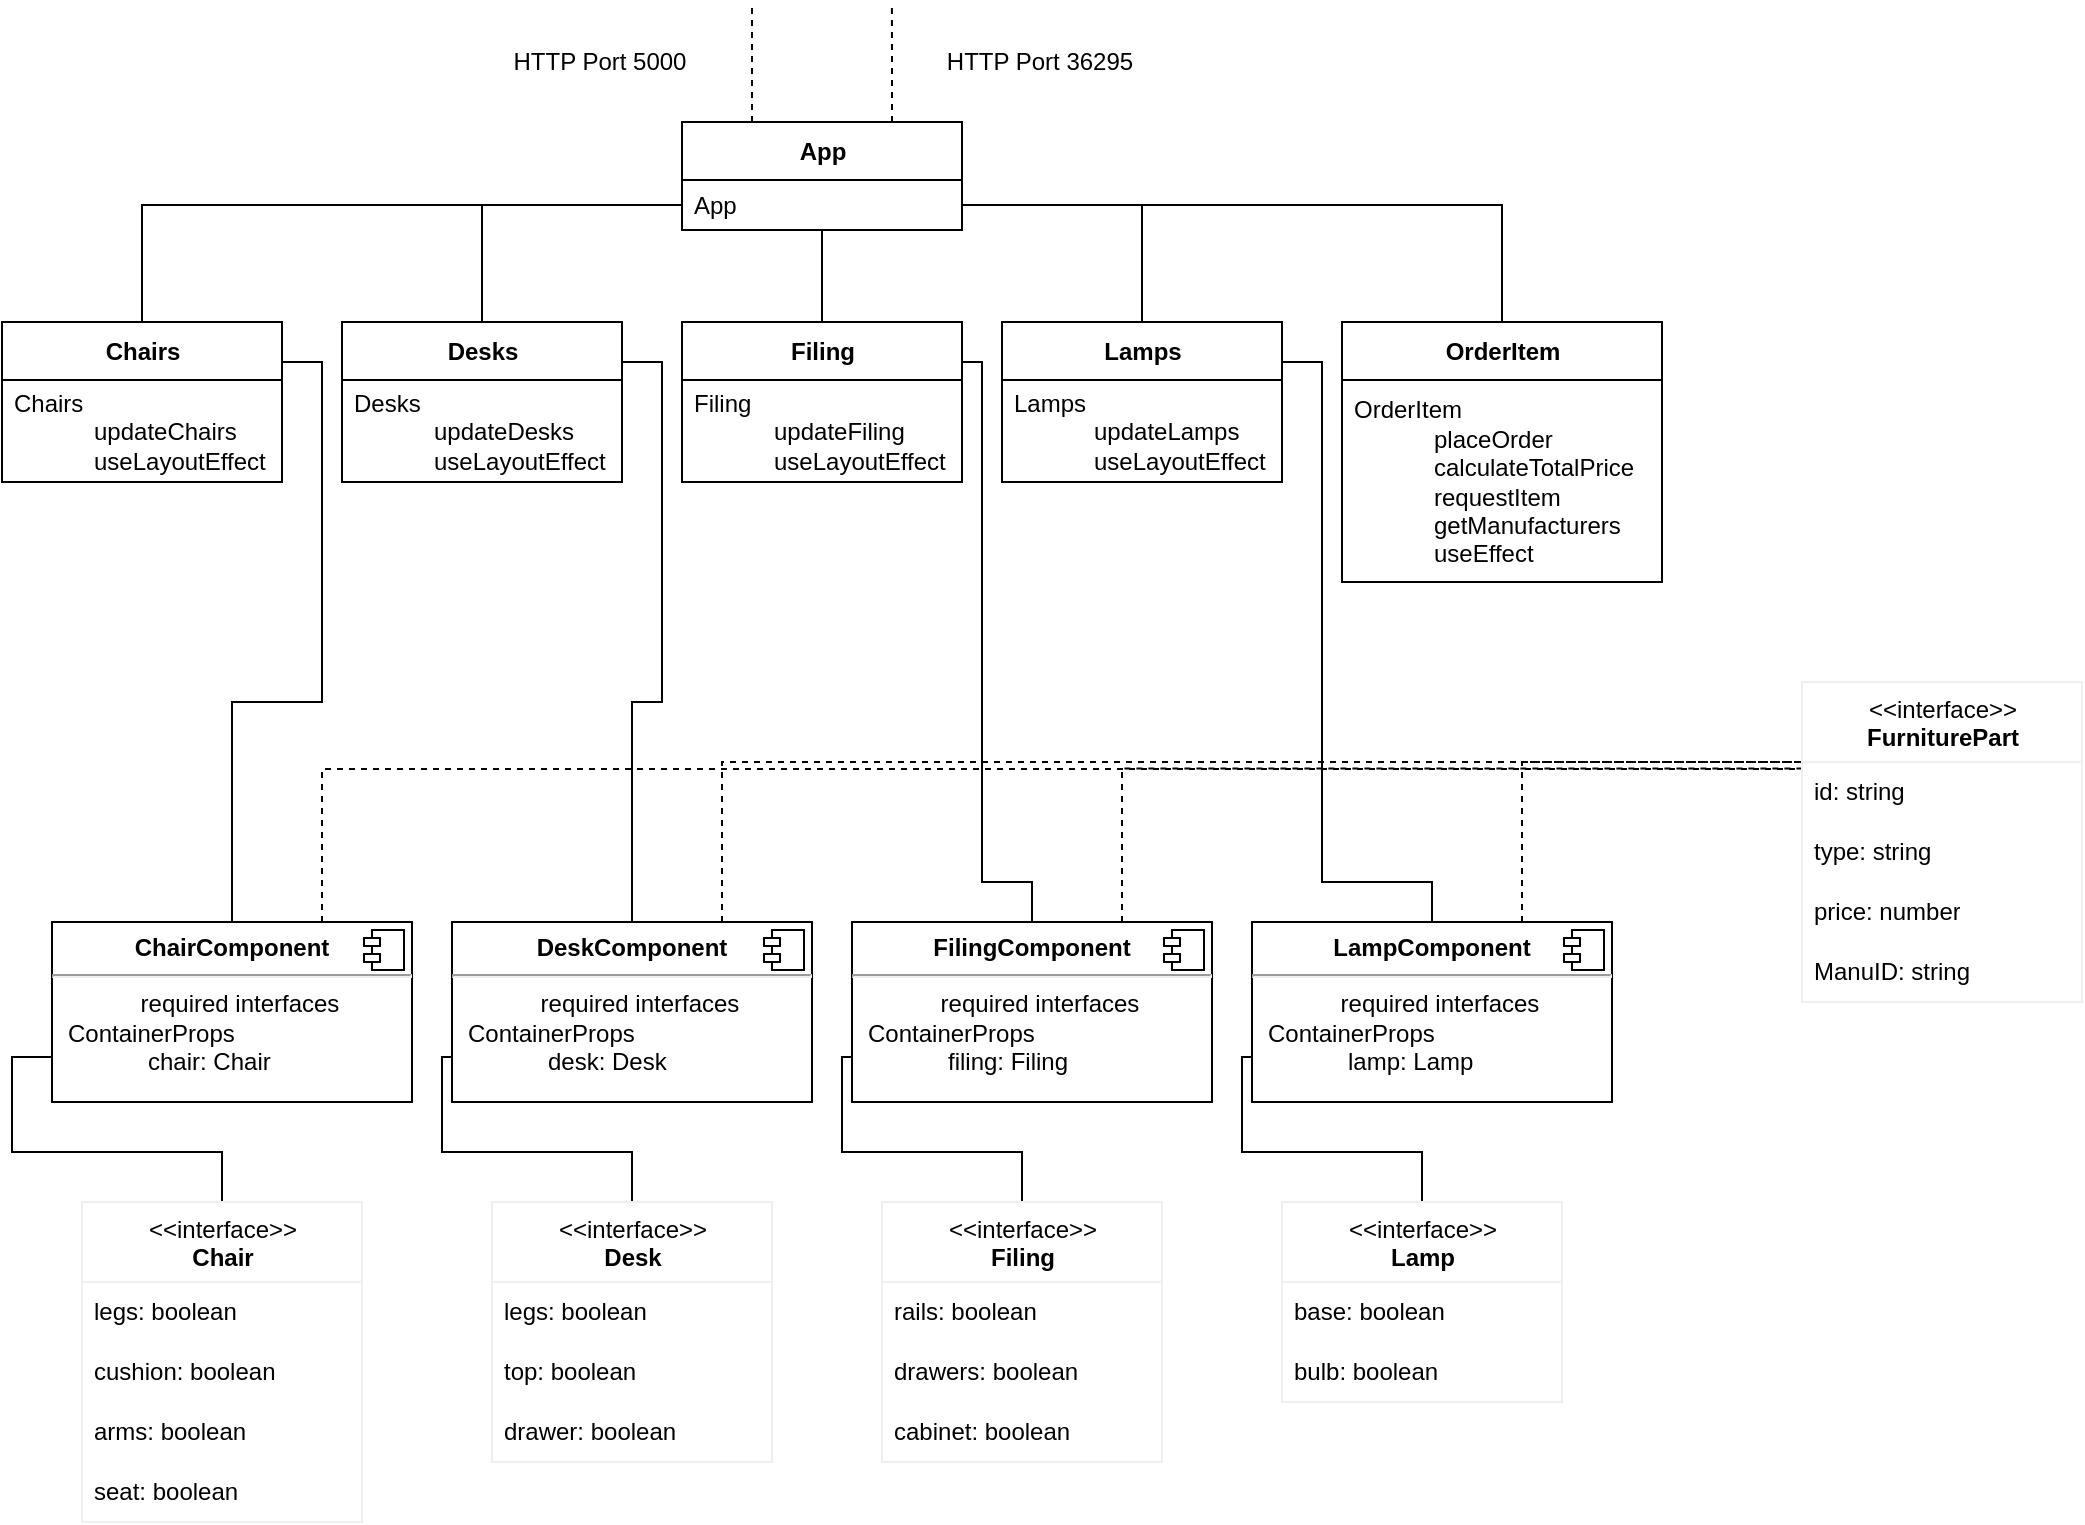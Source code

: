 <mxfile>
    <diagram id="pZJE2zc3Gk5svU_mCFSb" name="Page-1">
        <mxGraphModel dx="585" dy="270" grid="1" gridSize="10" guides="1" tooltips="1" connect="1" arrows="1" fold="1" page="1" pageScale="1" pageWidth="850" pageHeight="1100" math="0" shadow="0">
            <root>
                <mxCell id="0"/>
                <mxCell id="1" parent="0"/>
                <mxCell id="78" style="edgeStyle=orthogonalEdgeStyle;rounded=0;orthogonalLoop=1;jettySize=auto;html=1;exitX=0.5;exitY=1;exitDx=0;exitDy=0;entryX=0.5;entryY=0;entryDx=0;entryDy=0;endArrow=none;endFill=0;" parent="1" source="2" target="47" edge="1">
                    <mxGeometry relative="1" as="geometry"/>
                </mxCell>
                <mxCell id="96" style="edgeStyle=orthogonalEdgeStyle;rounded=0;orthogonalLoop=1;jettySize=auto;html=1;exitX=0.75;exitY=0;exitDx=0;exitDy=0;endArrow=none;endFill=0;dashed=1;" edge="1" parent="1" source="2">
                    <mxGeometry relative="1" as="geometry">
                        <mxPoint x="455.952" y="10" as="targetPoint"/>
                    </mxGeometry>
                </mxCell>
                <mxCell id="97" style="edgeStyle=orthogonalEdgeStyle;rounded=0;orthogonalLoop=1;jettySize=auto;html=1;exitX=0.25;exitY=0;exitDx=0;exitDy=0;dashed=1;endArrow=none;endFill=0;" edge="1" parent="1" source="2">
                    <mxGeometry relative="1" as="geometry">
                        <mxPoint x="386" y="10" as="targetPoint"/>
                    </mxGeometry>
                </mxCell>
                <mxCell id="2" value="App" style="swimlane;fontStyle=1;align=center;verticalAlign=middle;childLayout=stackLayout;horizontal=1;startSize=29;horizontalStack=0;resizeParent=1;resizeParentMax=0;resizeLast=0;collapsible=0;marginBottom=0;html=1;" parent="1" vertex="1">
                    <mxGeometry x="351" y="70" width="140" height="54" as="geometry"/>
                </mxCell>
                <mxCell id="4" value="App" style="text;html=1;strokeColor=none;fillColor=none;align=left;verticalAlign=middle;spacingLeft=4;spacingRight=4;overflow=hidden;rotatable=0;points=[[0,0.5],[1,0.5]];portConstraint=eastwest;" parent="2" vertex="1">
                    <mxGeometry y="29" width="140" height="25" as="geometry"/>
                </mxCell>
                <mxCell id="83" style="edgeStyle=orthogonalEdgeStyle;rounded=0;orthogonalLoop=1;jettySize=auto;html=1;exitX=0.5;exitY=0;exitDx=0;exitDy=0;entryX=1;entryY=0.25;entryDx=0;entryDy=0;endArrow=none;endFill=0;" parent="1" source="15" target="42" edge="1">
                    <mxGeometry relative="1" as="geometry"/>
                </mxCell>
                <mxCell id="90" style="edgeStyle=orthogonalEdgeStyle;rounded=0;orthogonalLoop=1;jettySize=auto;html=1;exitX=0.75;exitY=0;exitDx=0;exitDy=0;entryX=-0.015;entryY=0.118;entryDx=0;entryDy=0;entryPerimeter=0;dashed=1;endArrow=none;endFill=0;" parent="1" source="15" target="56" edge="1">
                    <mxGeometry relative="1" as="geometry"/>
                </mxCell>
                <mxCell id="92" style="edgeStyle=orthogonalEdgeStyle;rounded=0;orthogonalLoop=1;jettySize=auto;html=1;exitX=0;exitY=0.75;exitDx=0;exitDy=0;entryX=0.5;entryY=0;entryDx=0;entryDy=0;endArrow=none;endFill=0;" parent="1" source="15" target="60" edge="1">
                    <mxGeometry relative="1" as="geometry"/>
                </mxCell>
                <mxCell id="15" value="&lt;p style=&quot;margin: 0px ; margin-top: 6px ; text-align: center&quot;&gt;&lt;b&gt;ChairComponent&lt;/b&gt;&lt;/p&gt;&lt;hr&gt;&lt;p style=&quot;text-align: center ; margin: 0px 0px 0px 8px&quot;&gt;required interfaces&lt;/p&gt;&lt;p style=&quot;margin: 0px ; margin-left: 8px&quot;&gt;ContainerProps&lt;/p&gt;&lt;p style=&quot;margin: 0px ; margin-left: 8px&quot;&gt;&lt;blockquote style=&quot;margin: 0 0 0 40px ; border: none ; padding: 0px&quot;&gt;&lt;p style=&quot;margin: 0px ; margin-left: 8px&quot;&gt;chair: Chair&lt;/p&gt;&lt;/blockquote&gt;&lt;/p&gt;&lt;p style=&quot;margin: 0px ; margin-left: 8px&quot;&gt;&lt;br&gt;&lt;/p&gt;" style="align=left;overflow=fill;html=1;dropTarget=0;" parent="1" vertex="1">
                    <mxGeometry x="36" y="470" width="180" height="90" as="geometry"/>
                </mxCell>
                <mxCell id="16" value="" style="shape=component;jettyWidth=8;jettyHeight=4;" parent="15" vertex="1">
                    <mxGeometry x="1" width="20" height="20" relative="1" as="geometry">
                        <mxPoint x="-24" y="4" as="offset"/>
                    </mxGeometry>
                </mxCell>
                <mxCell id="84" style="edgeStyle=orthogonalEdgeStyle;rounded=0;orthogonalLoop=1;jettySize=auto;html=1;exitX=0.5;exitY=0;exitDx=0;exitDy=0;entryX=1;entryY=0.25;entryDx=0;entryDy=0;endArrow=none;endFill=0;" parent="1" source="36" target="45" edge="1">
                    <mxGeometry relative="1" as="geometry"/>
                </mxCell>
                <mxCell id="89" style="edgeStyle=orthogonalEdgeStyle;rounded=0;orthogonalLoop=1;jettySize=auto;html=1;exitX=0.75;exitY=0;exitDx=0;exitDy=0;entryX=0;entryY=0.25;entryDx=0;entryDy=0;dashed=1;endArrow=none;endFill=0;" parent="1" source="36" target="55" edge="1">
                    <mxGeometry relative="1" as="geometry"/>
                </mxCell>
                <mxCell id="93" style="edgeStyle=orthogonalEdgeStyle;rounded=0;orthogonalLoop=1;jettySize=auto;html=1;exitX=0;exitY=0.75;exitDx=0;exitDy=0;entryX=0.5;entryY=0;entryDx=0;entryDy=0;endArrow=none;endFill=0;" parent="1" source="36" target="65" edge="1">
                    <mxGeometry relative="1" as="geometry">
                        <Array as="points">
                            <mxPoint x="231" y="538"/>
                            <mxPoint x="231" y="585"/>
                            <mxPoint x="326" y="585"/>
                        </Array>
                    </mxGeometry>
                </mxCell>
                <mxCell id="36" value="&lt;p style=&quot;margin: 0px ; margin-top: 6px ; text-align: center&quot;&gt;&lt;b&gt;DeskComponent&lt;/b&gt;&lt;/p&gt;&lt;hr&gt;&lt;p style=&quot;text-align: center ; margin: 0px 0px 0px 8px&quot;&gt;required interfaces&lt;/p&gt;&lt;p style=&quot;margin: 0px ; margin-left: 8px&quot;&gt;ContainerProps&lt;/p&gt;&lt;p style=&quot;margin: 0px ; margin-left: 8px&quot;&gt;&lt;/p&gt;&lt;blockquote style=&quot;margin: 0 0 0 40px ; border: none ; padding: 0px&quot;&gt;&lt;p style=&quot;margin: 0px ; margin-left: 8px&quot;&gt;desk: Desk&lt;/p&gt;&lt;/blockquote&gt;&lt;p&gt;&lt;/p&gt;&lt;p style=&quot;margin: 0px ; margin-left: 8px&quot;&gt;&lt;br&gt;&lt;/p&gt;" style="align=left;overflow=fill;html=1;dropTarget=0;" parent="1" vertex="1">
                    <mxGeometry x="236" y="470" width="180" height="90" as="geometry"/>
                </mxCell>
                <mxCell id="37" value="" style="shape=component;jettyWidth=8;jettyHeight=4;" parent="36" vertex="1">
                    <mxGeometry x="1" width="20" height="20" relative="1" as="geometry">
                        <mxPoint x="-24" y="4" as="offset"/>
                    </mxGeometry>
                </mxCell>
                <mxCell id="85" style="edgeStyle=orthogonalEdgeStyle;rounded=0;orthogonalLoop=1;jettySize=auto;html=1;exitX=0.5;exitY=0;exitDx=0;exitDy=0;entryX=1;entryY=0.25;entryDx=0;entryDy=0;endArrow=none;endFill=0;" parent="1" source="38" target="47" edge="1">
                    <mxGeometry relative="1" as="geometry">
                        <Array as="points">
                            <mxPoint x="526" y="450"/>
                            <mxPoint x="501" y="450"/>
                            <mxPoint x="501" y="190"/>
                        </Array>
                    </mxGeometry>
                </mxCell>
                <mxCell id="88" style="edgeStyle=orthogonalEdgeStyle;rounded=0;orthogonalLoop=1;jettySize=auto;html=1;exitX=0.75;exitY=0;exitDx=0;exitDy=0;entryX=0.002;entryY=0.107;entryDx=0;entryDy=0;entryPerimeter=0;dashed=1;endArrow=none;endFill=0;" parent="1" source="38" target="56" edge="1">
                    <mxGeometry relative="1" as="geometry"/>
                </mxCell>
                <mxCell id="94" style="edgeStyle=orthogonalEdgeStyle;rounded=0;orthogonalLoop=1;jettySize=auto;html=1;exitX=0;exitY=0.75;exitDx=0;exitDy=0;entryX=0.5;entryY=0;entryDx=0;entryDy=0;endArrow=none;endFill=0;" parent="1" source="38" target="70" edge="1">
                    <mxGeometry relative="1" as="geometry">
                        <Array as="points">
                            <mxPoint x="431" y="538"/>
                            <mxPoint x="431" y="585"/>
                            <mxPoint x="521" y="585"/>
                        </Array>
                    </mxGeometry>
                </mxCell>
                <mxCell id="38" value="&lt;p style=&quot;margin: 0px ; margin-top: 6px ; text-align: center&quot;&gt;&lt;b&gt;FilingComponent&lt;/b&gt;&lt;/p&gt;&lt;hr&gt;&lt;p style=&quot;text-align: center ; margin: 0px 0px 0px 8px&quot;&gt;required interfaces&lt;/p&gt;&lt;p style=&quot;margin: 0px ; margin-left: 8px&quot;&gt;ContainerProps&lt;/p&gt;&lt;p style=&quot;margin: 0px ; margin-left: 8px&quot;&gt;&lt;/p&gt;&lt;blockquote style=&quot;margin: 0 0 0 40px ; border: none ; padding: 0px&quot;&gt;&lt;p style=&quot;margin: 0px ; margin-left: 8px&quot;&gt;filing: Filing&lt;/p&gt;&lt;/blockquote&gt;&lt;p&gt;&lt;/p&gt;&lt;p style=&quot;margin: 0px ; margin-left: 8px&quot;&gt;&lt;br&gt;&lt;/p&gt;" style="align=left;overflow=fill;html=1;dropTarget=0;" parent="1" vertex="1">
                    <mxGeometry x="436" y="470" width="180" height="90" as="geometry"/>
                </mxCell>
                <mxCell id="39" value="" style="shape=component;jettyWidth=8;jettyHeight=4;" parent="38" vertex="1">
                    <mxGeometry x="1" width="20" height="20" relative="1" as="geometry">
                        <mxPoint x="-24" y="4" as="offset"/>
                    </mxGeometry>
                </mxCell>
                <mxCell id="86" style="edgeStyle=orthogonalEdgeStyle;rounded=0;orthogonalLoop=1;jettySize=auto;html=1;exitX=0.5;exitY=0;exitDx=0;exitDy=0;entryX=1;entryY=0.25;entryDx=0;entryDy=0;endArrow=none;endFill=0;" parent="1" source="40" target="49" edge="1">
                    <mxGeometry relative="1" as="geometry">
                        <Array as="points">
                            <mxPoint x="726" y="450"/>
                            <mxPoint x="671" y="450"/>
                            <mxPoint x="671" y="190"/>
                        </Array>
                    </mxGeometry>
                </mxCell>
                <mxCell id="87" style="edgeStyle=orthogonalEdgeStyle;rounded=0;orthogonalLoop=1;jettySize=auto;html=1;exitX=0.75;exitY=0;exitDx=0;exitDy=0;entryX=0;entryY=0.25;entryDx=0;entryDy=0;endArrow=none;endFill=0;dashed=1;" parent="1" source="40" target="55" edge="1">
                    <mxGeometry relative="1" as="geometry"/>
                </mxCell>
                <mxCell id="40" value="&lt;p style=&quot;margin: 0px ; margin-top: 6px ; text-align: center&quot;&gt;&lt;b&gt;LampComponent&lt;/b&gt;&lt;/p&gt;&lt;hr&gt;&lt;p style=&quot;text-align: center ; margin: 0px 0px 0px 8px&quot;&gt;required interfaces&lt;/p&gt;&lt;p style=&quot;margin: 0px ; margin-left: 8px&quot;&gt;ContainerProps&lt;/p&gt;&lt;p style=&quot;margin: 0px ; margin-left: 8px&quot;&gt;&lt;/p&gt;&lt;blockquote style=&quot;margin: 0 0 0 40px ; border: none ; padding: 0px&quot;&gt;&lt;p style=&quot;margin: 0px ; margin-left: 8px&quot;&gt;lamp: Lamp&lt;/p&gt;&lt;/blockquote&gt;&lt;p&gt;&lt;/p&gt;&lt;p style=&quot;margin: 0px ; margin-left: 8px&quot;&gt;&lt;br&gt;&lt;/p&gt;" style="align=left;overflow=fill;html=1;dropTarget=0;" parent="1" vertex="1">
                    <mxGeometry x="636" y="470" width="180" height="90" as="geometry"/>
                </mxCell>
                <mxCell id="41" value="" style="shape=component;jettyWidth=8;jettyHeight=4;" parent="40" vertex="1">
                    <mxGeometry x="1" width="20" height="20" relative="1" as="geometry">
                        <mxPoint x="-24" y="4" as="offset"/>
                    </mxGeometry>
                </mxCell>
                <mxCell id="82" style="edgeStyle=orthogonalEdgeStyle;rounded=0;orthogonalLoop=1;jettySize=auto;html=1;exitX=0.5;exitY=0;exitDx=0;exitDy=0;entryX=0;entryY=0.5;entryDx=0;entryDy=0;endArrow=none;endFill=0;" parent="1" source="42" target="4" edge="1">
                    <mxGeometry relative="1" as="geometry"/>
                </mxCell>
                <mxCell id="42" value="Chairs" style="swimlane;fontStyle=1;align=center;verticalAlign=middle;childLayout=stackLayout;horizontal=1;startSize=29;horizontalStack=0;resizeParent=1;resizeParentMax=0;resizeLast=0;collapsible=0;marginBottom=0;html=1;" parent="1" vertex="1">
                    <mxGeometry x="11" y="170" width="140" height="80" as="geometry"/>
                </mxCell>
                <mxCell id="43" value="Chairs&lt;br&gt;&lt;blockquote style=&quot;margin: 0 0 0 40px ; border: none ; padding: 0px&quot;&gt;updateChairs&lt;/blockquote&gt;&lt;blockquote style=&quot;margin: 0 0 0 40px ; border: none ; padding: 0px&quot;&gt;useLayoutEffect&lt;/blockquote&gt;" style="text;html=1;strokeColor=none;fillColor=none;align=left;verticalAlign=middle;spacingLeft=4;spacingRight=4;overflow=hidden;rotatable=0;points=[[0,0.5],[1,0.5]];portConstraint=eastwest;" parent="42" vertex="1">
                    <mxGeometry y="29" width="140" height="51" as="geometry"/>
                </mxCell>
                <mxCell id="81" style="edgeStyle=orthogonalEdgeStyle;rounded=0;orthogonalLoop=1;jettySize=auto;html=1;exitX=0.5;exitY=0;exitDx=0;exitDy=0;entryX=0;entryY=0.5;entryDx=0;entryDy=0;endArrow=none;endFill=0;" parent="1" source="45" target="4" edge="1">
                    <mxGeometry relative="1" as="geometry"/>
                </mxCell>
                <mxCell id="45" value="Desks" style="swimlane;fontStyle=1;align=center;verticalAlign=middle;childLayout=stackLayout;horizontal=1;startSize=29;horizontalStack=0;resizeParent=1;resizeParentMax=0;resizeLast=0;collapsible=0;marginBottom=0;html=1;" parent="1" vertex="1">
                    <mxGeometry x="181" y="170" width="140" height="80" as="geometry"/>
                </mxCell>
                <mxCell id="46" value="Desks&lt;br&gt;&lt;blockquote style=&quot;margin: 0 0 0 40px ; border: none ; padding: 0px&quot;&gt;updateDesks&lt;/blockquote&gt;&lt;blockquote style=&quot;margin: 0 0 0 40px ; border: none ; padding: 0px&quot;&gt;useLayoutEffect&lt;/blockquote&gt;" style="text;html=1;strokeColor=none;fillColor=none;align=left;verticalAlign=middle;spacingLeft=4;spacingRight=4;overflow=hidden;rotatable=0;points=[[0,0.5],[1,0.5]];portConstraint=eastwest;" parent="45" vertex="1">
                    <mxGeometry y="29" width="140" height="51" as="geometry"/>
                </mxCell>
                <mxCell id="47" value="Filing" style="swimlane;fontStyle=1;align=center;verticalAlign=middle;childLayout=stackLayout;horizontal=1;startSize=29;horizontalStack=0;resizeParent=1;resizeParentMax=0;resizeLast=0;collapsible=0;marginBottom=0;html=1;" parent="1" vertex="1">
                    <mxGeometry x="351" y="170" width="140" height="80" as="geometry"/>
                </mxCell>
                <mxCell id="48" value="Filing&lt;br&gt;&lt;blockquote style=&quot;margin: 0 0 0 40px ; border: none ; padding: 0px&quot;&gt;updateFiling&lt;/blockquote&gt;&lt;blockquote style=&quot;margin: 0 0 0 40px ; border: none ; padding: 0px&quot;&gt;useLayoutEffect&lt;/blockquote&gt;" style="text;html=1;strokeColor=none;fillColor=none;align=left;verticalAlign=middle;spacingLeft=4;spacingRight=4;overflow=hidden;rotatable=0;points=[[0,0.5],[1,0.5]];portConstraint=eastwest;" parent="47" vertex="1">
                    <mxGeometry y="29" width="140" height="51" as="geometry"/>
                </mxCell>
                <mxCell id="79" style="edgeStyle=orthogonalEdgeStyle;rounded=0;orthogonalLoop=1;jettySize=auto;html=1;exitX=0.5;exitY=0;exitDx=0;exitDy=0;entryX=1;entryY=0.5;entryDx=0;entryDy=0;endArrow=none;endFill=0;" parent="1" source="49" target="4" edge="1">
                    <mxGeometry relative="1" as="geometry"/>
                </mxCell>
                <mxCell id="49" value="Lamps" style="swimlane;fontStyle=1;align=center;verticalAlign=middle;childLayout=stackLayout;horizontal=1;startSize=29;horizontalStack=0;resizeParent=1;resizeParentMax=0;resizeLast=0;collapsible=0;marginBottom=0;html=1;" parent="1" vertex="1">
                    <mxGeometry x="511" y="170" width="140" height="80" as="geometry"/>
                </mxCell>
                <mxCell id="50" value="Lamps&lt;br&gt;&lt;blockquote style=&quot;margin: 0 0 0 40px ; border: none ; padding: 0px&quot;&gt;updateLamps&lt;/blockquote&gt;&lt;blockquote style=&quot;margin: 0 0 0 40px ; border: none ; padding: 0px&quot;&gt;useLayoutEffect&lt;/blockquote&gt;" style="text;html=1;strokeColor=none;fillColor=none;align=left;verticalAlign=middle;spacingLeft=4;spacingRight=4;overflow=hidden;rotatable=0;points=[[0,0.5],[1,0.5]];portConstraint=eastwest;" parent="49" vertex="1">
                    <mxGeometry y="29" width="140" height="51" as="geometry"/>
                </mxCell>
                <mxCell id="80" style="edgeStyle=orthogonalEdgeStyle;rounded=0;orthogonalLoop=1;jettySize=auto;html=1;exitX=0.5;exitY=0;exitDx=0;exitDy=0;entryX=1;entryY=0.5;entryDx=0;entryDy=0;endArrow=none;endFill=0;" parent="1" source="51" target="4" edge="1">
                    <mxGeometry relative="1" as="geometry"/>
                </mxCell>
                <mxCell id="51" value="OrderItem" style="swimlane;fontStyle=1;align=center;verticalAlign=middle;childLayout=stackLayout;horizontal=1;startSize=29;horizontalStack=0;resizeParent=1;resizeParentMax=0;resizeLast=0;collapsible=0;marginBottom=0;html=1;" parent="1" vertex="1">
                    <mxGeometry x="681" y="170" width="160" height="130" as="geometry"/>
                </mxCell>
                <mxCell id="52" value="OrderItem&lt;br&gt;&lt;blockquote style=&quot;margin: 0 0 0 40px ; border: none ; padding: 0px&quot;&gt;placeOrder&lt;/blockquote&gt;&lt;blockquote style=&quot;margin: 0 0 0 40px ; border: none ; padding: 0px&quot;&gt;calculateTotalPrice&lt;/blockquote&gt;&lt;blockquote style=&quot;margin: 0 0 0 40px ; border: none ; padding: 0px&quot;&gt;requestItem&lt;/blockquote&gt;&lt;blockquote style=&quot;margin: 0 0 0 40px ; border: none ; padding: 0px&quot;&gt;getManufacturers&lt;/blockquote&gt;&lt;blockquote style=&quot;margin: 0 0 0 40px ; border: none ; padding: 0px&quot;&gt;useEffect&lt;/blockquote&gt;" style="text;html=1;strokeColor=none;fillColor=none;align=left;verticalAlign=middle;spacingLeft=4;spacingRight=4;overflow=hidden;rotatable=0;points=[[0,0.5],[1,0.5]];portConstraint=eastwest;" parent="51" vertex="1">
                    <mxGeometry y="29" width="160" height="101" as="geometry"/>
                </mxCell>
                <mxCell id="55" value="&amp;lt;&amp;lt;interface&amp;gt;&amp;gt;&lt;br&gt;&lt;b&gt;FurniturePart&lt;/b&gt;" style="swimlane;fontStyle=0;align=center;verticalAlign=top;childLayout=stackLayout;horizontal=1;startSize=40;horizontalStack=0;resizeParent=1;resizeParentMax=0;resizeLast=0;collapsible=0;marginBottom=0;html=1;strokeColor=#f0f0f0;" parent="1" vertex="1">
                    <mxGeometry x="911" y="350" width="140" height="160" as="geometry"/>
                </mxCell>
                <mxCell id="56" value="id: string" style="text;html=1;strokeColor=none;fillColor=none;align=left;verticalAlign=middle;spacingLeft=4;spacingRight=4;overflow=hidden;rotatable=0;points=[[0,0.5],[1,0.5]];portConstraint=eastwest;" parent="55" vertex="1">
                    <mxGeometry y="40" width="140" height="30" as="geometry"/>
                </mxCell>
                <mxCell id="57" value="type: string" style="text;html=1;strokeColor=none;fillColor=none;align=left;verticalAlign=middle;spacingLeft=4;spacingRight=4;overflow=hidden;rotatable=0;points=[[0,0.5],[1,0.5]];portConstraint=eastwest;" parent="55" vertex="1">
                    <mxGeometry y="70" width="140" height="30" as="geometry"/>
                </mxCell>
                <mxCell id="58" value="price: number" style="text;html=1;strokeColor=none;fillColor=none;align=left;verticalAlign=middle;spacingLeft=4;spacingRight=4;overflow=hidden;rotatable=0;points=[[0,0.5],[1,0.5]];portConstraint=eastwest;" parent="55" vertex="1">
                    <mxGeometry y="100" width="140" height="30" as="geometry"/>
                </mxCell>
                <mxCell id="59" value="ManuID: string" style="text;html=1;strokeColor=none;fillColor=none;align=left;verticalAlign=middle;spacingLeft=4;spacingRight=4;overflow=hidden;rotatable=0;points=[[0,0.5],[1,0.5]];portConstraint=eastwest;" parent="55" vertex="1">
                    <mxGeometry y="130" width="140" height="30" as="geometry"/>
                </mxCell>
                <mxCell id="60" value="&amp;lt;&amp;lt;interface&amp;gt;&amp;gt;&lt;br&gt;&lt;b&gt;Chair&lt;/b&gt;" style="swimlane;fontStyle=0;align=center;verticalAlign=top;childLayout=stackLayout;horizontal=1;startSize=40;horizontalStack=0;resizeParent=1;resizeParentMax=0;resizeLast=0;collapsible=0;marginBottom=0;html=1;strokeColor=#f0f0f0;" parent="1" vertex="1">
                    <mxGeometry x="51" y="610" width="140" height="160" as="geometry"/>
                </mxCell>
                <mxCell id="61" value="legs: boolean" style="text;html=1;strokeColor=none;fillColor=none;align=left;verticalAlign=middle;spacingLeft=4;spacingRight=4;overflow=hidden;rotatable=0;points=[[0,0.5],[1,0.5]];portConstraint=eastwest;" parent="60" vertex="1">
                    <mxGeometry y="40" width="140" height="30" as="geometry"/>
                </mxCell>
                <mxCell id="62" value="cushion: boolean" style="text;html=1;strokeColor=none;fillColor=none;align=left;verticalAlign=middle;spacingLeft=4;spacingRight=4;overflow=hidden;rotatable=0;points=[[0,0.5],[1,0.5]];portConstraint=eastwest;" parent="60" vertex="1">
                    <mxGeometry y="70" width="140" height="30" as="geometry"/>
                </mxCell>
                <mxCell id="63" value="arms: boolean" style="text;html=1;strokeColor=none;fillColor=none;align=left;verticalAlign=middle;spacingLeft=4;spacingRight=4;overflow=hidden;rotatable=0;points=[[0,0.5],[1,0.5]];portConstraint=eastwest;" parent="60" vertex="1">
                    <mxGeometry y="100" width="140" height="30" as="geometry"/>
                </mxCell>
                <mxCell id="64" value="seat: boolean" style="text;html=1;strokeColor=none;fillColor=none;align=left;verticalAlign=middle;spacingLeft=4;spacingRight=4;overflow=hidden;rotatable=0;points=[[0,0.5],[1,0.5]];portConstraint=eastwest;" parent="60" vertex="1">
                    <mxGeometry y="130" width="140" height="30" as="geometry"/>
                </mxCell>
                <mxCell id="65" value="&amp;lt;&amp;lt;interface&amp;gt;&amp;gt;&lt;br&gt;&lt;b&gt;Desk&lt;/b&gt;" style="swimlane;fontStyle=0;align=center;verticalAlign=top;childLayout=stackLayout;horizontal=1;startSize=40;horizontalStack=0;resizeParent=1;resizeParentMax=0;resizeLast=0;collapsible=0;marginBottom=0;html=1;strokeColor=#f0f0f0;" parent="1" vertex="1">
                    <mxGeometry x="256" y="610" width="140" height="130" as="geometry"/>
                </mxCell>
                <mxCell id="66" value="legs: boolean" style="text;html=1;strokeColor=none;fillColor=none;align=left;verticalAlign=middle;spacingLeft=4;spacingRight=4;overflow=hidden;rotatable=0;points=[[0,0.5],[1,0.5]];portConstraint=eastwest;" parent="65" vertex="1">
                    <mxGeometry y="40" width="140" height="30" as="geometry"/>
                </mxCell>
                <mxCell id="67" value="top: boolean" style="text;html=1;strokeColor=none;fillColor=none;align=left;verticalAlign=middle;spacingLeft=4;spacingRight=4;overflow=hidden;rotatable=0;points=[[0,0.5],[1,0.5]];portConstraint=eastwest;" parent="65" vertex="1">
                    <mxGeometry y="70" width="140" height="30" as="geometry"/>
                </mxCell>
                <mxCell id="68" value="drawer: boolean" style="text;html=1;strokeColor=none;fillColor=none;align=left;verticalAlign=middle;spacingLeft=4;spacingRight=4;overflow=hidden;rotatable=0;points=[[0,0.5],[1,0.5]];portConstraint=eastwest;" parent="65" vertex="1">
                    <mxGeometry y="100" width="140" height="30" as="geometry"/>
                </mxCell>
                <mxCell id="70" value="&amp;lt;&amp;lt;interface&amp;gt;&amp;gt;&lt;br&gt;&lt;b&gt;Filing&lt;/b&gt;" style="swimlane;fontStyle=0;align=center;verticalAlign=top;childLayout=stackLayout;horizontal=1;startSize=40;horizontalStack=0;resizeParent=1;resizeParentMax=0;resizeLast=0;collapsible=0;marginBottom=0;html=1;strokeColor=#f0f0f0;" parent="1" vertex="1">
                    <mxGeometry x="451" y="610" width="140" height="130" as="geometry"/>
                </mxCell>
                <mxCell id="71" value="rails: boolean" style="text;html=1;strokeColor=none;fillColor=none;align=left;verticalAlign=middle;spacingLeft=4;spacingRight=4;overflow=hidden;rotatable=0;points=[[0,0.5],[1,0.5]];portConstraint=eastwest;" parent="70" vertex="1">
                    <mxGeometry y="40" width="140" height="30" as="geometry"/>
                </mxCell>
                <mxCell id="72" value="drawers: boolean" style="text;html=1;strokeColor=none;fillColor=none;align=left;verticalAlign=middle;spacingLeft=4;spacingRight=4;overflow=hidden;rotatable=0;points=[[0,0.5],[1,0.5]];portConstraint=eastwest;" parent="70" vertex="1">
                    <mxGeometry y="70" width="140" height="30" as="geometry"/>
                </mxCell>
                <mxCell id="73" value="cabinet: boolean" style="text;html=1;strokeColor=none;fillColor=none;align=left;verticalAlign=middle;spacingLeft=4;spacingRight=4;overflow=hidden;rotatable=0;points=[[0,0.5],[1,0.5]];portConstraint=eastwest;" parent="70" vertex="1">
                    <mxGeometry y="100" width="140" height="30" as="geometry"/>
                </mxCell>
                <mxCell id="95" style="edgeStyle=orthogonalEdgeStyle;rounded=0;orthogonalLoop=1;jettySize=auto;html=1;exitX=0.5;exitY=0;exitDx=0;exitDy=0;entryX=0;entryY=0.75;entryDx=0;entryDy=0;endArrow=none;endFill=0;" parent="1" source="74" target="40" edge="1">
                    <mxGeometry relative="1" as="geometry">
                        <Array as="points">
                            <mxPoint x="721" y="585"/>
                            <mxPoint x="631" y="585"/>
                            <mxPoint x="631" y="538"/>
                        </Array>
                    </mxGeometry>
                </mxCell>
                <mxCell id="74" value="&amp;lt;&amp;lt;interface&amp;gt;&amp;gt;&lt;br&gt;&lt;b&gt;Lamp&lt;/b&gt;" style="swimlane;fontStyle=0;align=center;verticalAlign=top;childLayout=stackLayout;horizontal=1;startSize=40;horizontalStack=0;resizeParent=1;resizeParentMax=0;resizeLast=0;collapsible=0;marginBottom=0;html=1;strokeColor=#f0f0f0;" parent="1" vertex="1">
                    <mxGeometry x="651" y="610" width="140" height="100" as="geometry"/>
                </mxCell>
                <mxCell id="75" value="base: boolean" style="text;html=1;strokeColor=none;fillColor=none;align=left;verticalAlign=middle;spacingLeft=4;spacingRight=4;overflow=hidden;rotatable=0;points=[[0,0.5],[1,0.5]];portConstraint=eastwest;" parent="74" vertex="1">
                    <mxGeometry y="40" width="140" height="30" as="geometry"/>
                </mxCell>
                <mxCell id="76" value="bulb: boolean" style="text;html=1;strokeColor=none;fillColor=none;align=left;verticalAlign=middle;spacingLeft=4;spacingRight=4;overflow=hidden;rotatable=0;points=[[0,0.5],[1,0.5]];portConstraint=eastwest;" parent="74" vertex="1">
                    <mxGeometry y="70" width="140" height="30" as="geometry"/>
                </mxCell>
                <mxCell id="98" value="HTTP Port 5000" style="text;html=1;strokeColor=none;fillColor=none;align=center;verticalAlign=middle;whiteSpace=wrap;rounded=0;" vertex="1" parent="1">
                    <mxGeometry x="260" y="30" width="100" height="20" as="geometry"/>
                </mxCell>
                <mxCell id="99" value="HTTP Port 36295" style="text;html=1;strokeColor=none;fillColor=none;align=center;verticalAlign=middle;whiteSpace=wrap;rounded=0;" vertex="1" parent="1">
                    <mxGeometry x="480" y="30" width="100" height="20" as="geometry"/>
                </mxCell>
            </root>
        </mxGraphModel>
    </diagram>
</mxfile>
